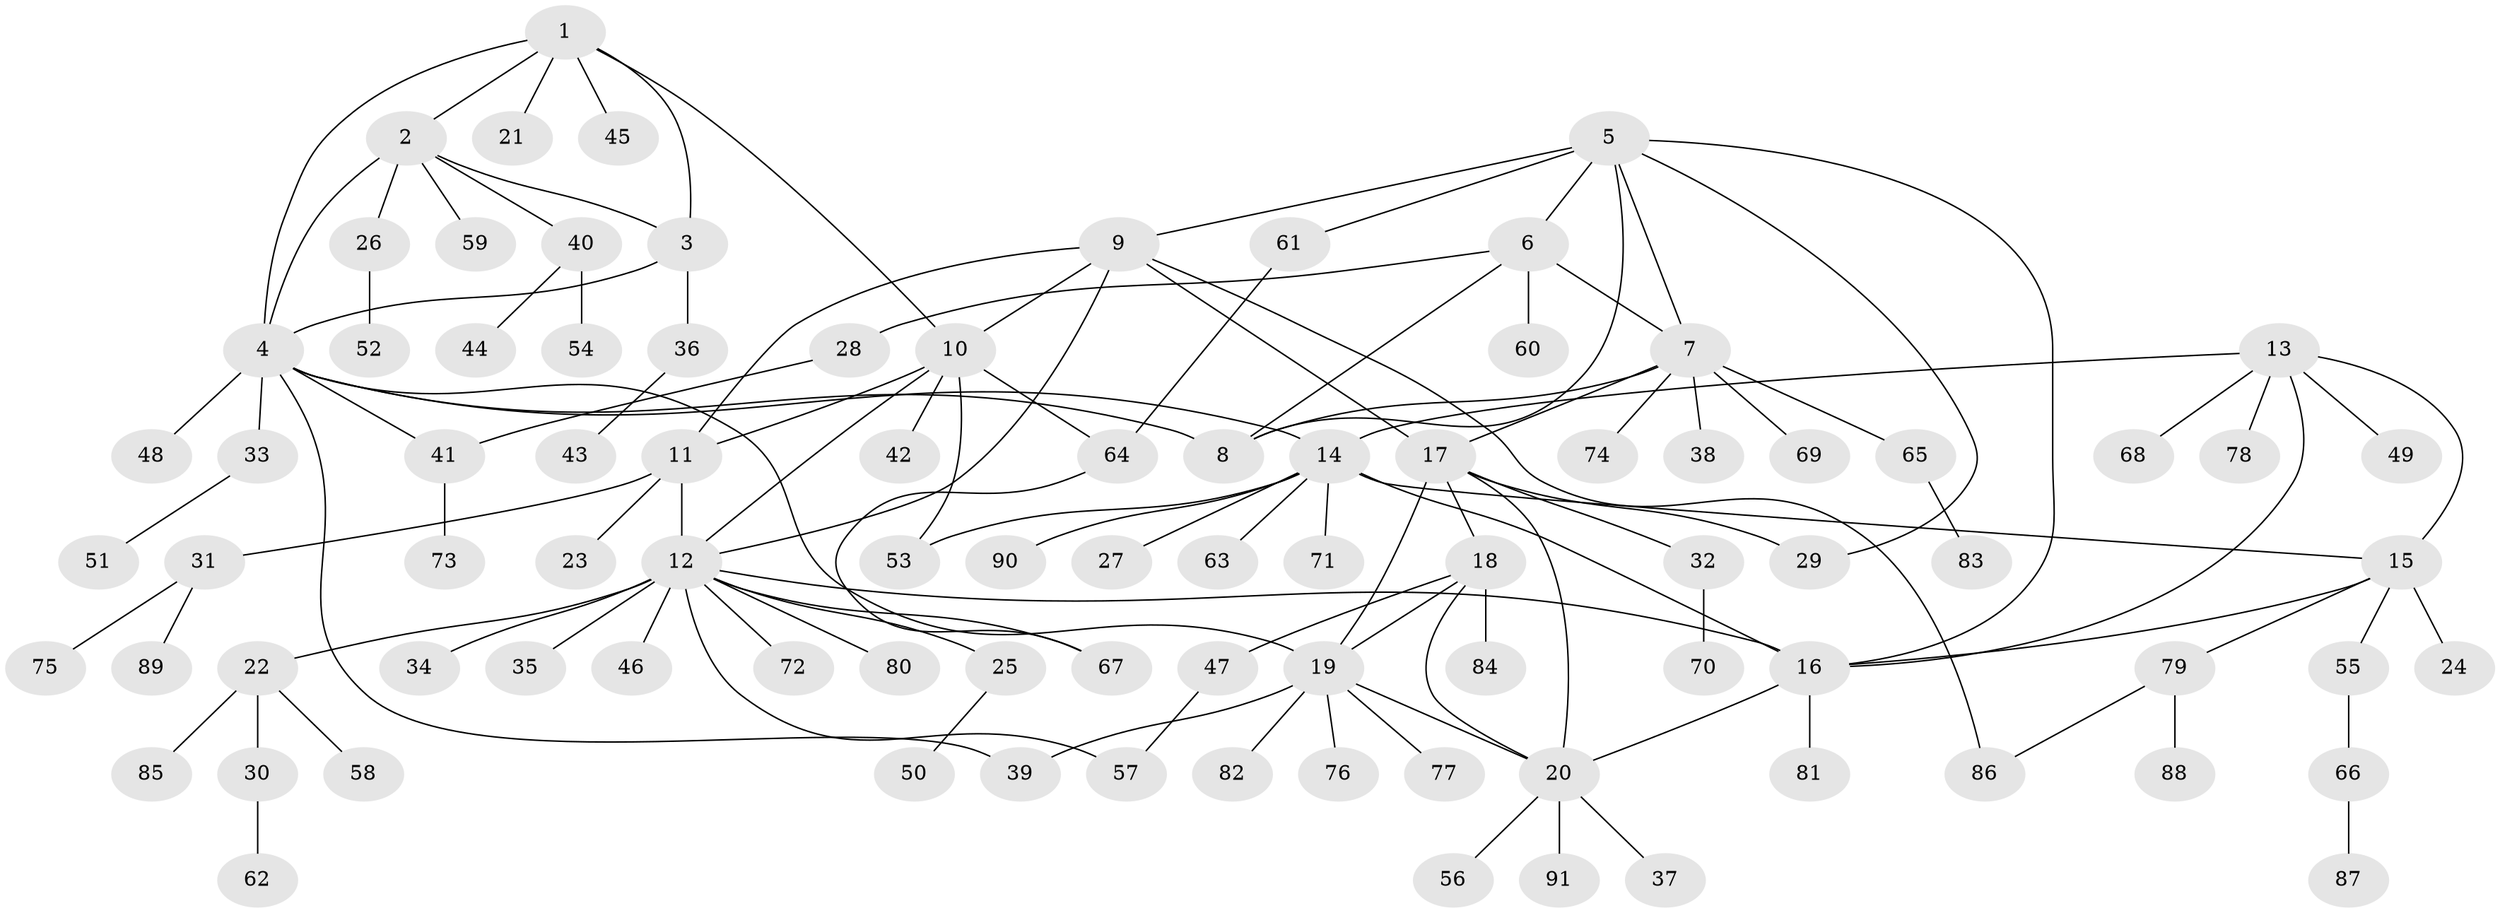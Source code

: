 // coarse degree distribution, {10: 0.015625, 4: 0.0625, 9: 0.015625, 7: 0.046875, 3: 0.03125, 6: 0.0625, 12: 0.015625, 5: 0.03125, 8: 0.015625, 1: 0.5, 2: 0.203125}
// Generated by graph-tools (version 1.1) at 2025/52/02/27/25 19:52:15]
// undirected, 91 vertices, 119 edges
graph export_dot {
graph [start="1"]
  node [color=gray90,style=filled];
  1;
  2;
  3;
  4;
  5;
  6;
  7;
  8;
  9;
  10;
  11;
  12;
  13;
  14;
  15;
  16;
  17;
  18;
  19;
  20;
  21;
  22;
  23;
  24;
  25;
  26;
  27;
  28;
  29;
  30;
  31;
  32;
  33;
  34;
  35;
  36;
  37;
  38;
  39;
  40;
  41;
  42;
  43;
  44;
  45;
  46;
  47;
  48;
  49;
  50;
  51;
  52;
  53;
  54;
  55;
  56;
  57;
  58;
  59;
  60;
  61;
  62;
  63;
  64;
  65;
  66;
  67;
  68;
  69;
  70;
  71;
  72;
  73;
  74;
  75;
  76;
  77;
  78;
  79;
  80;
  81;
  82;
  83;
  84;
  85;
  86;
  87;
  88;
  89;
  90;
  91;
  1 -- 2;
  1 -- 3;
  1 -- 4;
  1 -- 10;
  1 -- 21;
  1 -- 45;
  2 -- 3;
  2 -- 4;
  2 -- 26;
  2 -- 40;
  2 -- 59;
  3 -- 4;
  3 -- 36;
  4 -- 8;
  4 -- 14;
  4 -- 19;
  4 -- 33;
  4 -- 39;
  4 -- 41;
  4 -- 48;
  5 -- 6;
  5 -- 7;
  5 -- 8;
  5 -- 9;
  5 -- 16;
  5 -- 29;
  5 -- 61;
  6 -- 7;
  6 -- 8;
  6 -- 28;
  6 -- 60;
  7 -- 8;
  7 -- 17;
  7 -- 38;
  7 -- 65;
  7 -- 69;
  7 -- 74;
  9 -- 10;
  9 -- 11;
  9 -- 12;
  9 -- 17;
  9 -- 86;
  10 -- 11;
  10 -- 12;
  10 -- 42;
  10 -- 53;
  10 -- 64;
  11 -- 12;
  11 -- 23;
  11 -- 31;
  12 -- 16;
  12 -- 22;
  12 -- 25;
  12 -- 34;
  12 -- 35;
  12 -- 46;
  12 -- 57;
  12 -- 67;
  12 -- 72;
  12 -- 80;
  13 -- 14;
  13 -- 15;
  13 -- 16;
  13 -- 49;
  13 -- 68;
  13 -- 78;
  14 -- 15;
  14 -- 16;
  14 -- 27;
  14 -- 53;
  14 -- 63;
  14 -- 71;
  14 -- 90;
  15 -- 16;
  15 -- 24;
  15 -- 55;
  15 -- 79;
  16 -- 20;
  16 -- 81;
  17 -- 18;
  17 -- 19;
  17 -- 20;
  17 -- 29;
  17 -- 32;
  18 -- 19;
  18 -- 20;
  18 -- 47;
  18 -- 84;
  19 -- 20;
  19 -- 39;
  19 -- 76;
  19 -- 77;
  19 -- 82;
  20 -- 37;
  20 -- 56;
  20 -- 91;
  22 -- 30;
  22 -- 58;
  22 -- 85;
  25 -- 50;
  26 -- 52;
  28 -- 41;
  30 -- 62;
  31 -- 75;
  31 -- 89;
  32 -- 70;
  33 -- 51;
  36 -- 43;
  40 -- 44;
  40 -- 54;
  41 -- 73;
  47 -- 57;
  55 -- 66;
  61 -- 64;
  64 -- 67;
  65 -- 83;
  66 -- 87;
  79 -- 86;
  79 -- 88;
}
